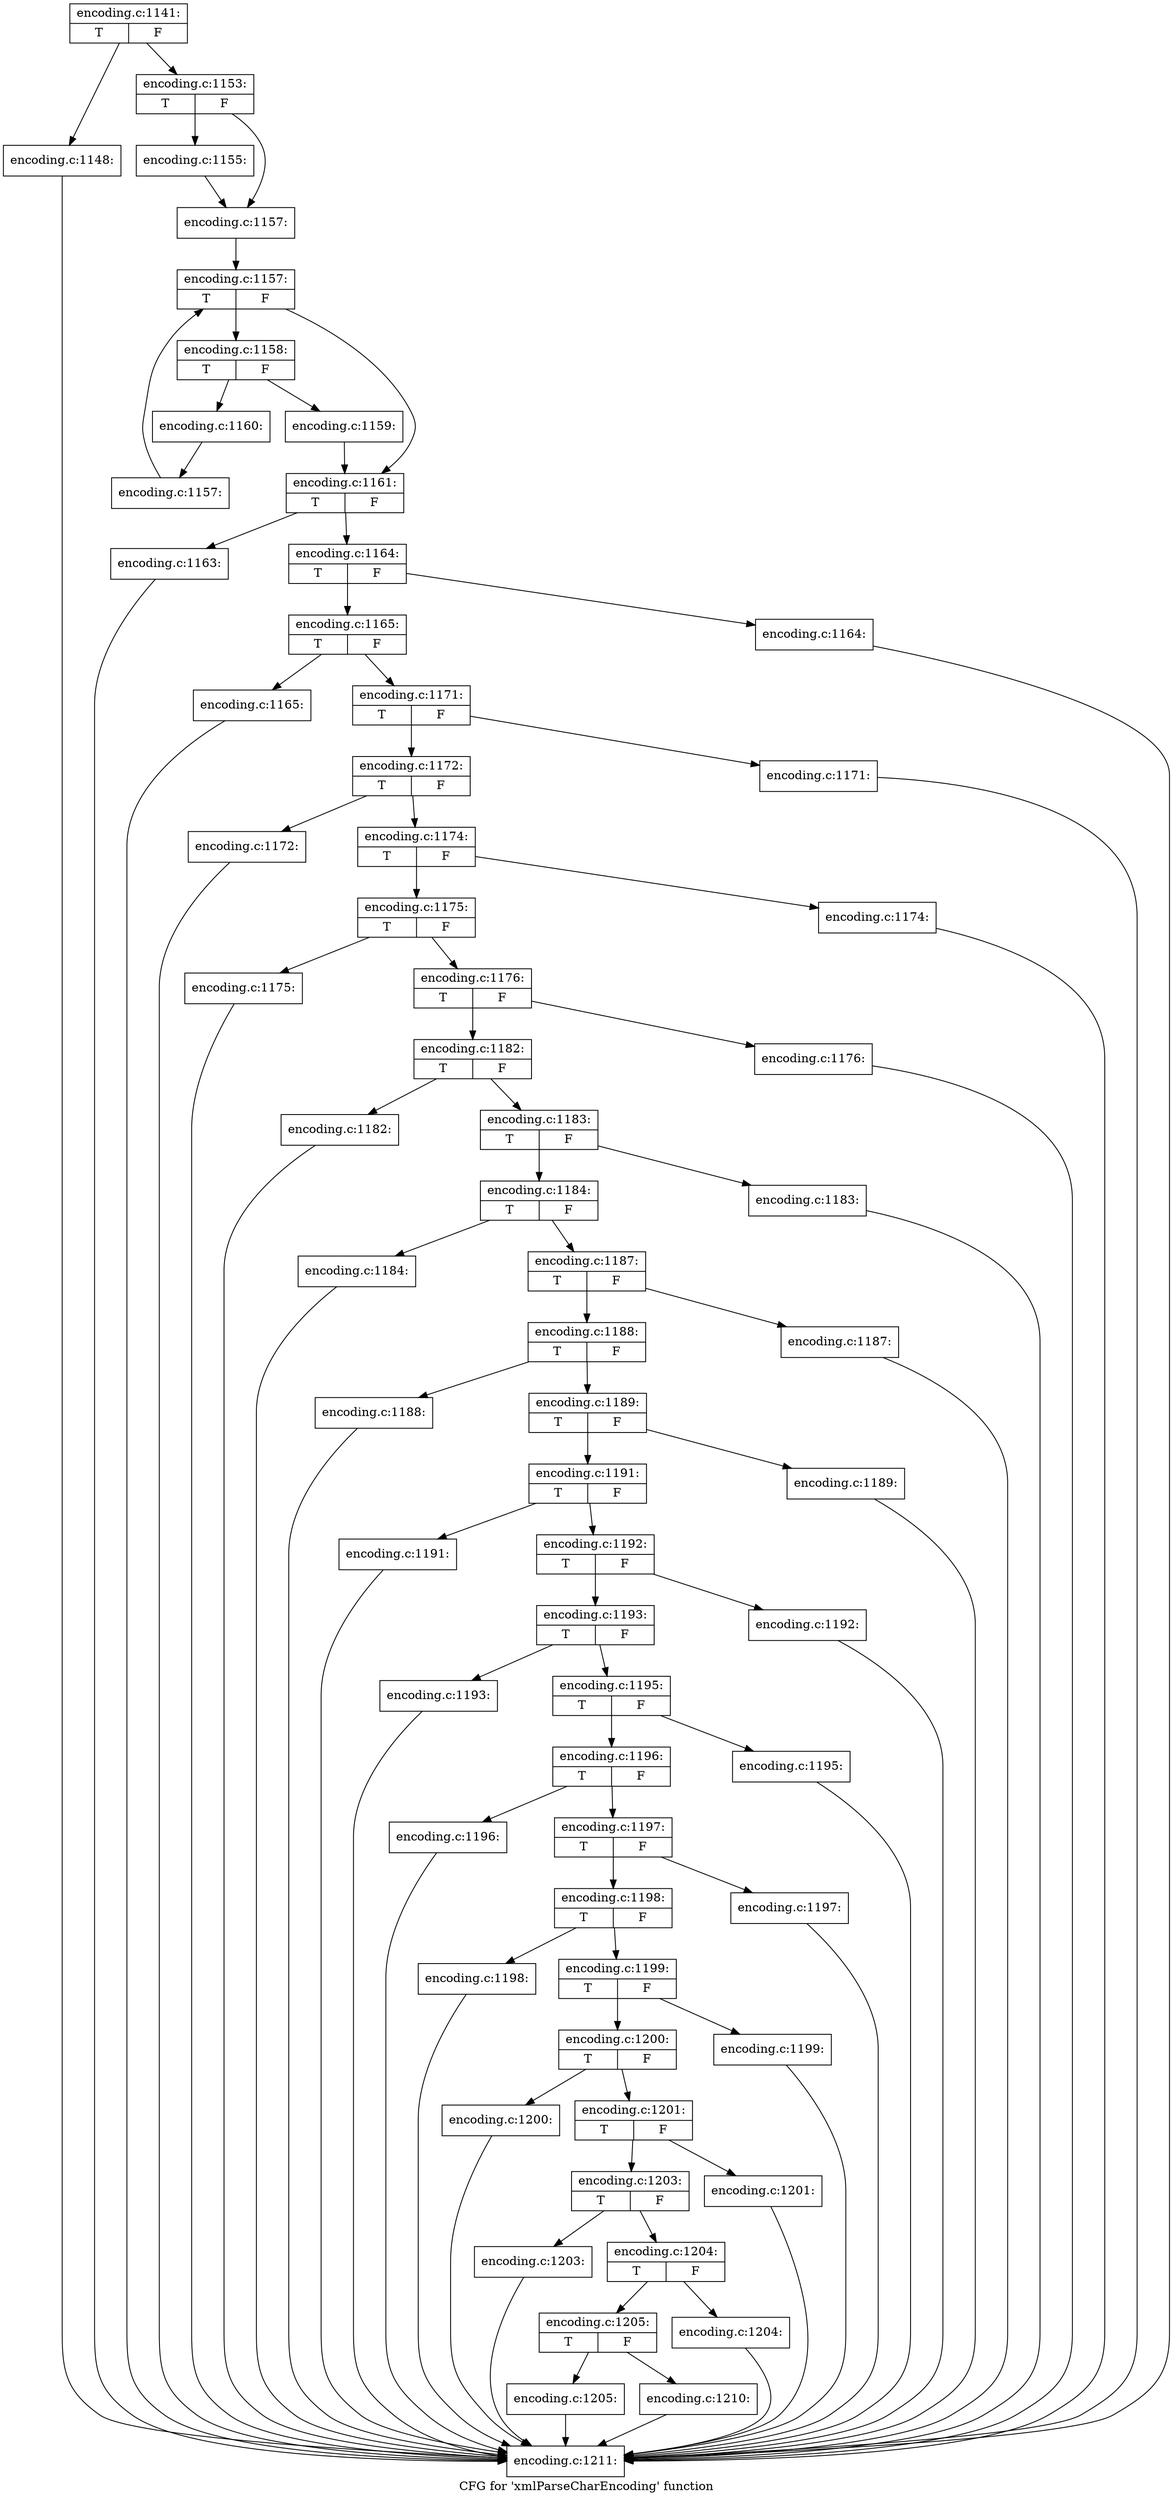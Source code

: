 digraph "CFG for 'xmlParseCharEncoding' function" {
	label="CFG for 'xmlParseCharEncoding' function";

	Node0x464c1c0 [shape=record,label="{encoding.c:1141:|{<s0>T|<s1>F}}"];
	Node0x464c1c0 -> Node0x4654d80;
	Node0x464c1c0 -> Node0x4654dd0;
	Node0x4654d80 [shape=record,label="{encoding.c:1148:}"];
	Node0x4654d80 -> Node0x46541c0;
	Node0x4654dd0 [shape=record,label="{encoding.c:1153:|{<s0>T|<s1>F}}"];
	Node0x4654dd0 -> Node0x4655490;
	Node0x4654dd0 -> Node0x46554e0;
	Node0x4655490 [shape=record,label="{encoding.c:1155:}"];
	Node0x4655490 -> Node0x46554e0;
	Node0x46554e0 [shape=record,label="{encoding.c:1157:}"];
	Node0x46554e0 -> Node0x4655b00;
	Node0x4655b00 [shape=record,label="{encoding.c:1157:|{<s0>T|<s1>F}}"];
	Node0x4655b00 -> Node0x4655de0;
	Node0x4655b00 -> Node0x4655960;
	Node0x4655de0 [shape=record,label="{encoding.c:1158:|{<s0>T|<s1>F}}"];
	Node0x4655de0 -> Node0x46566e0;
	Node0x4655de0 -> Node0x4656730;
	Node0x46566e0 [shape=record,label="{encoding.c:1159:}"];
	Node0x46566e0 -> Node0x4655960;
	Node0x4656730 [shape=record,label="{encoding.c:1160:}"];
	Node0x4656730 -> Node0x4655d50;
	Node0x4655d50 [shape=record,label="{encoding.c:1157:}"];
	Node0x4655d50 -> Node0x4655b00;
	Node0x4655960 [shape=record,label="{encoding.c:1161:|{<s0>T|<s1>F}}"];
	Node0x4655960 -> Node0x46572d0;
	Node0x4655960 -> Node0x4657280;
	Node0x4657280 [shape=record,label="{encoding.c:1163:}"];
	Node0x4657280 -> Node0x46541c0;
	Node0x46572d0 [shape=record,label="{encoding.c:1164:|{<s0>T|<s1>F}}"];
	Node0x46572d0 -> Node0x4658420;
	Node0x46572d0 -> Node0x46583d0;
	Node0x46583d0 [shape=record,label="{encoding.c:1164:}"];
	Node0x46583d0 -> Node0x46541c0;
	Node0x4658420 [shape=record,label="{encoding.c:1165:|{<s0>T|<s1>F}}"];
	Node0x4658420 -> Node0x4658c30;
	Node0x4658420 -> Node0x4658be0;
	Node0x4658be0 [shape=record,label="{encoding.c:1165:}"];
	Node0x4658be0 -> Node0x46541c0;
	Node0x4658c30 [shape=record,label="{encoding.c:1171:|{<s0>T|<s1>F}}"];
	Node0x4658c30 -> Node0x4659360;
	Node0x4658c30 -> Node0x4659310;
	Node0x4659310 [shape=record,label="{encoding.c:1171:}"];
	Node0x4659310 -> Node0x46541c0;
	Node0x4659360 [shape=record,label="{encoding.c:1172:|{<s0>T|<s1>F}}"];
	Node0x4659360 -> Node0x4659a90;
	Node0x4659360 -> Node0x4659a40;
	Node0x4659a40 [shape=record,label="{encoding.c:1172:}"];
	Node0x4659a40 -> Node0x46541c0;
	Node0x4659a90 [shape=record,label="{encoding.c:1174:|{<s0>T|<s1>F}}"];
	Node0x4659a90 -> Node0x465a1c0;
	Node0x4659a90 -> Node0x465a170;
	Node0x465a170 [shape=record,label="{encoding.c:1174:}"];
	Node0x465a170 -> Node0x46541c0;
	Node0x465a1c0 [shape=record,label="{encoding.c:1175:|{<s0>T|<s1>F}}"];
	Node0x465a1c0 -> Node0x465aae0;
	Node0x465a1c0 -> Node0x465aa90;
	Node0x465aa90 [shape=record,label="{encoding.c:1175:}"];
	Node0x465aa90 -> Node0x46541c0;
	Node0x465aae0 [shape=record,label="{encoding.c:1176:|{<s0>T|<s1>F}}"];
	Node0x465aae0 -> Node0x465b210;
	Node0x465aae0 -> Node0x465b1c0;
	Node0x465b1c0 [shape=record,label="{encoding.c:1176:}"];
	Node0x465b1c0 -> Node0x46541c0;
	Node0x465b210 [shape=record,label="{encoding.c:1182:|{<s0>T|<s1>F}}"];
	Node0x465b210 -> Node0x465b940;
	Node0x465b210 -> Node0x465b8f0;
	Node0x465b8f0 [shape=record,label="{encoding.c:1182:}"];
	Node0x465b8f0 -> Node0x46541c0;
	Node0x465b940 [shape=record,label="{encoding.c:1183:|{<s0>T|<s1>F}}"];
	Node0x465b940 -> Node0x4635780;
	Node0x465b940 -> Node0x4635730;
	Node0x4635730 [shape=record,label="{encoding.c:1183:}"];
	Node0x4635730 -> Node0x46541c0;
	Node0x4635780 [shape=record,label="{encoding.c:1184:|{<s0>T|<s1>F}}"];
	Node0x4635780 -> Node0x465cc50;
	Node0x4635780 -> Node0x465cc00;
	Node0x465cc00 [shape=record,label="{encoding.c:1184:}"];
	Node0x465cc00 -> Node0x46541c0;
	Node0x465cc50 [shape=record,label="{encoding.c:1187:|{<s0>T|<s1>F}}"];
	Node0x465cc50 -> Node0x465d3a0;
	Node0x465cc50 -> Node0x465d350;
	Node0x465d350 [shape=record,label="{encoding.c:1187:}"];
	Node0x465d350 -> Node0x46541c0;
	Node0x465d3a0 [shape=record,label="{encoding.c:1188:|{<s0>T|<s1>F}}"];
	Node0x465d3a0 -> Node0x465db60;
	Node0x465d3a0 -> Node0x465db10;
	Node0x465db10 [shape=record,label="{encoding.c:1188:}"];
	Node0x465db10 -> Node0x46541c0;
	Node0x465db60 [shape=record,label="{encoding.c:1189:|{<s0>T|<s1>F}}"];
	Node0x465db60 -> Node0x465e2e0;
	Node0x465db60 -> Node0x465e290;
	Node0x465e290 [shape=record,label="{encoding.c:1189:}"];
	Node0x465e290 -> Node0x46541c0;
	Node0x465e2e0 [shape=record,label="{encoding.c:1191:|{<s0>T|<s1>F}}"];
	Node0x465e2e0 -> Node0x465eb20;
	Node0x465e2e0 -> Node0x465ead0;
	Node0x465ead0 [shape=record,label="{encoding.c:1191:}"];
	Node0x465ead0 -> Node0x46541c0;
	Node0x465eb20 [shape=record,label="{encoding.c:1192:|{<s0>T|<s1>F}}"];
	Node0x465eb20 -> Node0x465f2e0;
	Node0x465eb20 -> Node0x465f290;
	Node0x465f290 [shape=record,label="{encoding.c:1192:}"];
	Node0x465f290 -> Node0x46541c0;
	Node0x465f2e0 [shape=record,label="{encoding.c:1193:|{<s0>T|<s1>F}}"];
	Node0x465f2e0 -> Node0x465fa60;
	Node0x465f2e0 -> Node0x465fa10;
	Node0x465fa10 [shape=record,label="{encoding.c:1193:}"];
	Node0x465fa10 -> Node0x46541c0;
	Node0x465fa60 [shape=record,label="{encoding.c:1195:|{<s0>T|<s1>F}}"];
	Node0x465fa60 -> Node0x46601e0;
	Node0x465fa60 -> Node0x4660190;
	Node0x4660190 [shape=record,label="{encoding.c:1195:}"];
	Node0x4660190 -> Node0x46541c0;
	Node0x46601e0 [shape=record,label="{encoding.c:1196:|{<s0>T|<s1>F}}"];
	Node0x46601e0 -> Node0x46609a0;
	Node0x46601e0 -> Node0x4660950;
	Node0x4660950 [shape=record,label="{encoding.c:1196:}"];
	Node0x4660950 -> Node0x46541c0;
	Node0x46609a0 [shape=record,label="{encoding.c:1197:|{<s0>T|<s1>F}}"];
	Node0x46609a0 -> Node0x4661160;
	Node0x46609a0 -> Node0x4661110;
	Node0x4661110 [shape=record,label="{encoding.c:1197:}"];
	Node0x4661110 -> Node0x46541c0;
	Node0x4661160 [shape=record,label="{encoding.c:1198:|{<s0>T|<s1>F}}"];
	Node0x4661160 -> Node0x45e6010;
	Node0x4661160 -> Node0x45e5fc0;
	Node0x45e5fc0 [shape=record,label="{encoding.c:1198:}"];
	Node0x45e5fc0 -> Node0x46541c0;
	Node0x45e6010 [shape=record,label="{encoding.c:1199:|{<s0>T|<s1>F}}"];
	Node0x45e6010 -> Node0x46626b0;
	Node0x45e6010 -> Node0x4662660;
	Node0x4662660 [shape=record,label="{encoding.c:1199:}"];
	Node0x4662660 -> Node0x46541c0;
	Node0x46626b0 [shape=record,label="{encoding.c:1200:|{<s0>T|<s1>F}}"];
	Node0x46626b0 -> Node0x4662e70;
	Node0x46626b0 -> Node0x4662e20;
	Node0x4662e20 [shape=record,label="{encoding.c:1200:}"];
	Node0x4662e20 -> Node0x46541c0;
	Node0x4662e70 [shape=record,label="{encoding.c:1201:|{<s0>T|<s1>F}}"];
	Node0x4662e70 -> Node0x4663630;
	Node0x4662e70 -> Node0x46635e0;
	Node0x46635e0 [shape=record,label="{encoding.c:1201:}"];
	Node0x46635e0 -> Node0x46541c0;
	Node0x4663630 [shape=record,label="{encoding.c:1203:|{<s0>T|<s1>F}}"];
	Node0x4663630 -> Node0x4663df0;
	Node0x4663630 -> Node0x4663da0;
	Node0x4663da0 [shape=record,label="{encoding.c:1203:}"];
	Node0x4663da0 -> Node0x46541c0;
	Node0x4663df0 [shape=record,label="{encoding.c:1204:|{<s0>T|<s1>F}}"];
	Node0x4663df0 -> Node0x462f3d0;
	Node0x4663df0 -> Node0x462f380;
	Node0x462f380 [shape=record,label="{encoding.c:1204:}"];
	Node0x462f380 -> Node0x46541c0;
	Node0x462f3d0 [shape=record,label="{encoding.c:1205:|{<s0>T|<s1>F}}"];
	Node0x462f3d0 -> Node0x462fcd0;
	Node0x462f3d0 -> Node0x462fc80;
	Node0x462fc80 [shape=record,label="{encoding.c:1205:}"];
	Node0x462fc80 -> Node0x46541c0;
	Node0x462fcd0 [shape=record,label="{encoding.c:1210:}"];
	Node0x462fcd0 -> Node0x46541c0;
	Node0x46541c0 [shape=record,label="{encoding.c:1211:}"];
}
